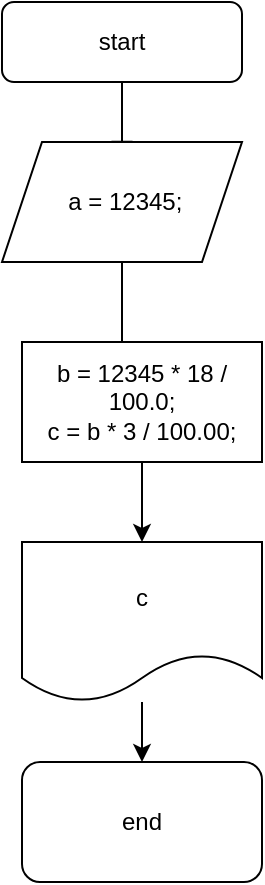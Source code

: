 <mxfile version="16.6.4" type="device"><diagram id="C5RBs43oDa-KdzZeNtuy" name="Page-1"><mxGraphModel dx="1038" dy="481" grid="1" gridSize="10" guides="1" tooltips="1" connect="1" arrows="1" fold="1" page="1" pageScale="1" pageWidth="827" pageHeight="1169" math="0" shadow="0"><root><mxCell id="WIyWlLk6GJQsqaUBKTNV-0"/><mxCell id="WIyWlLk6GJQsqaUBKTNV-1" parent="WIyWlLk6GJQsqaUBKTNV-0"/><mxCell id="iQHwa_L2Y0QMpZ-lfQau-1" value="" style="rounded=0;html=1;jettySize=auto;orthogonalLoop=1;fontSize=11;endArrow=block;endFill=0;endSize=8;strokeWidth=1;shadow=0;labelBackgroundColor=none;edgeStyle=orthogonalEdgeStyle;" edge="1" parent="WIyWlLk6GJQsqaUBKTNV-1" source="iQHwa_L2Y0QMpZ-lfQau-2"><mxGeometry relative="1" as="geometry"><mxPoint x="90" y="80" as="targetPoint"/></mxGeometry></mxCell><mxCell id="iQHwa_L2Y0QMpZ-lfQau-2" value="start" style="rounded=1;whiteSpace=wrap;html=1;fontSize=12;glass=0;strokeWidth=1;shadow=0;" vertex="1" parent="WIyWlLk6GJQsqaUBKTNV-1"><mxGeometry x="30" width="120" height="40" as="geometry"/></mxCell><mxCell id="iQHwa_L2Y0QMpZ-lfQau-3" style="edgeStyle=orthogonalEdgeStyle;rounded=0;orthogonalLoop=1;jettySize=auto;html=1;exitX=0.5;exitY=1;exitDx=0;exitDy=0;" edge="1" parent="WIyWlLk6GJQsqaUBKTNV-1" source="iQHwa_L2Y0QMpZ-lfQau-4"><mxGeometry relative="1" as="geometry"><mxPoint x="70" y="210" as="targetPoint"/></mxGeometry></mxCell><mxCell id="iQHwa_L2Y0QMpZ-lfQau-4" value="&amp;nbsp;a = 12345;" style="shape=parallelogram;perimeter=parallelogramPerimeter;whiteSpace=wrap;html=1;fixedSize=1;" vertex="1" parent="WIyWlLk6GJQsqaUBKTNV-1"><mxGeometry x="30" y="70" width="120" height="60" as="geometry"/></mxCell><mxCell id="iQHwa_L2Y0QMpZ-lfQau-5" style="edgeStyle=orthogonalEdgeStyle;rounded=0;orthogonalLoop=1;jettySize=auto;html=1;exitX=0.5;exitY=1;exitDx=0;exitDy=0;" edge="1" parent="WIyWlLk6GJQsqaUBKTNV-1" source="iQHwa_L2Y0QMpZ-lfQau-6"><mxGeometry relative="1" as="geometry"><mxPoint x="100" y="270" as="targetPoint"/></mxGeometry></mxCell><mxCell id="iQHwa_L2Y0QMpZ-lfQau-6" value="b = 12345 * 18 / 100.0;&lt;br&gt;c = b * 3 / 100.00;" style="rounded=0;whiteSpace=wrap;html=1;" vertex="1" parent="WIyWlLk6GJQsqaUBKTNV-1"><mxGeometry x="40" y="170" width="120" height="60" as="geometry"/></mxCell><mxCell id="iQHwa_L2Y0QMpZ-lfQau-7" value="" style="edgeStyle=orthogonalEdgeStyle;rounded=0;orthogonalLoop=1;jettySize=auto;html=1;" edge="1" parent="WIyWlLk6GJQsqaUBKTNV-1" source="iQHwa_L2Y0QMpZ-lfQau-8"><mxGeometry relative="1" as="geometry"><mxPoint x="100" y="380" as="targetPoint"/></mxGeometry></mxCell><mxCell id="iQHwa_L2Y0QMpZ-lfQau-8" value="c" style="shape=document;whiteSpace=wrap;html=1;boundedLbl=1;" vertex="1" parent="WIyWlLk6GJQsqaUBKTNV-1"><mxGeometry x="40" y="270" width="120" height="80" as="geometry"/></mxCell><mxCell id="iQHwa_L2Y0QMpZ-lfQau-9" value="end&lt;br&gt;" style="rounded=1;whiteSpace=wrap;html=1;" vertex="1" parent="WIyWlLk6GJQsqaUBKTNV-1"><mxGeometry x="40" y="380" width="120" height="60" as="geometry"/></mxCell></root></mxGraphModel></diagram></mxfile>
